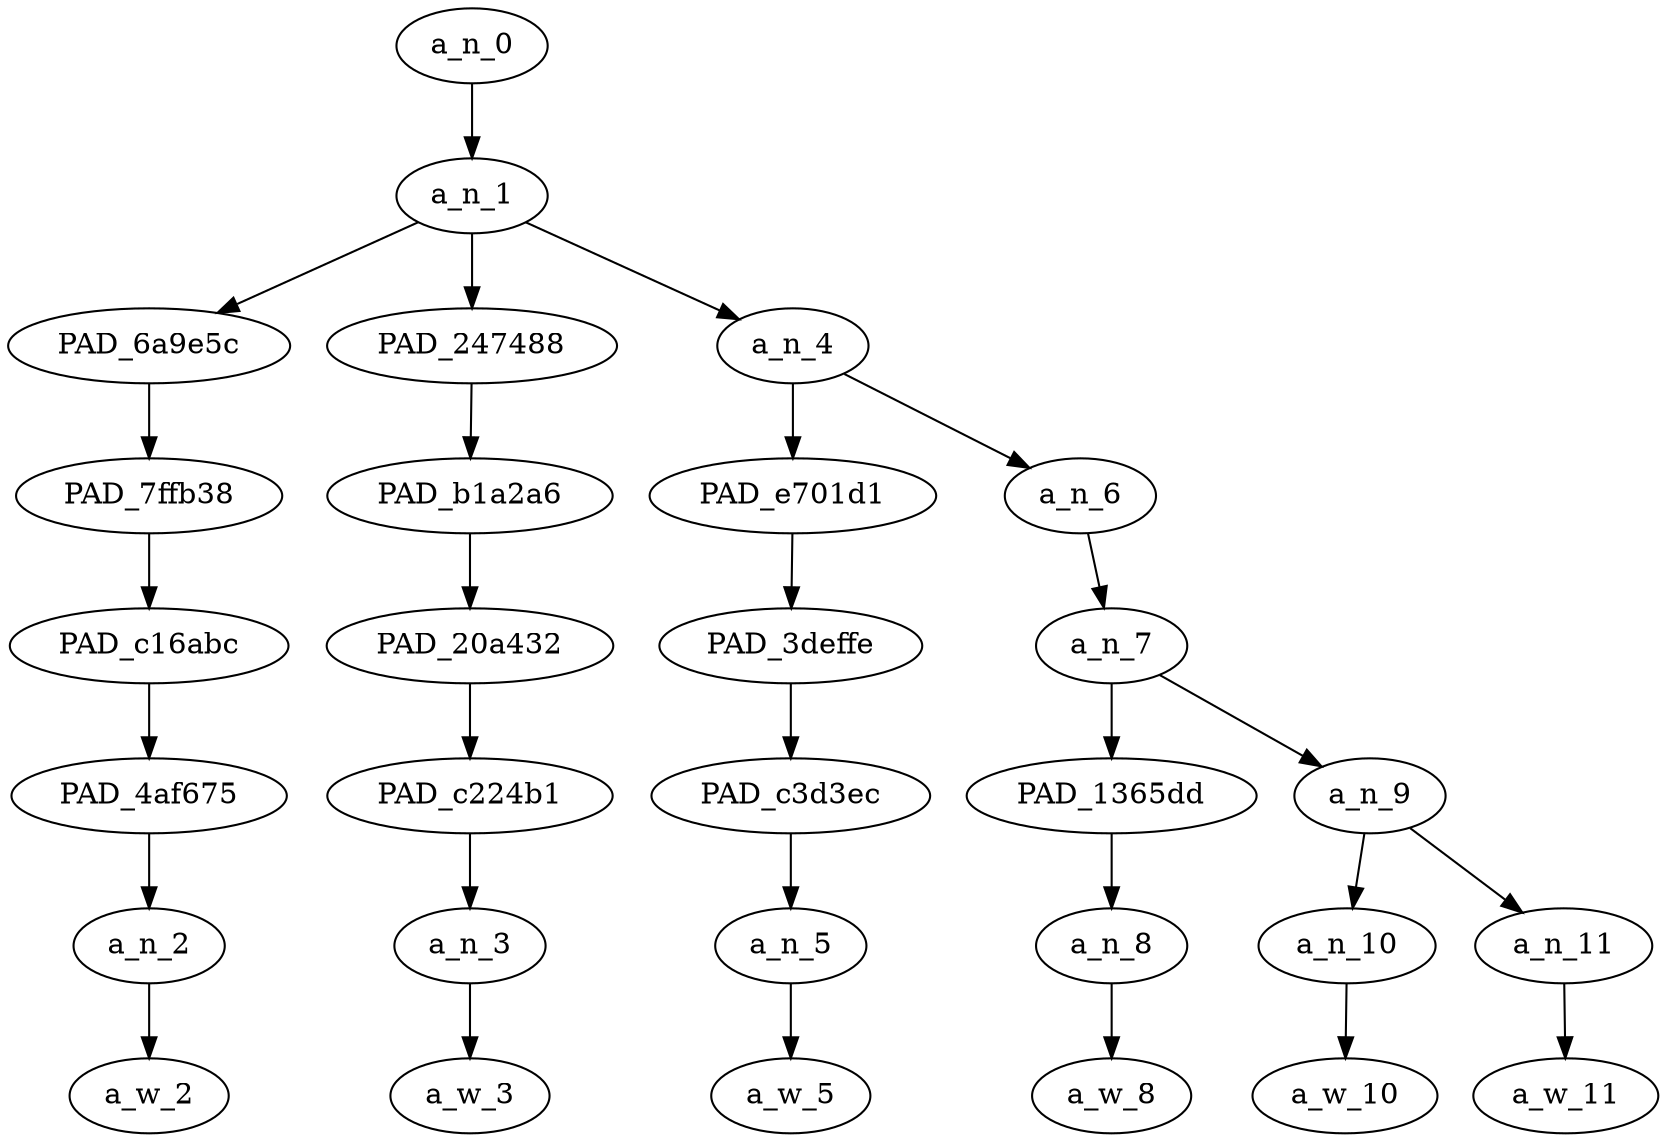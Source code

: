 strict digraph "" {
	a_n_0	[div_dir=-1,
		index=0,
		level=7,
		pos="1.2916666666666667,7!",
		text_span="[0, 1, 2, 3, 4, 5]",
		value=0.99999997];
	a_n_1	[div_dir=-1,
		index=0,
		level=6,
		pos="1.2916666666666667,6!",
		text_span="[0, 1, 2, 3, 4, 5]",
		value=0.99928495];
	a_n_0 -> a_n_1;
	PAD_6a9e5c	[div_dir=-1,
		index=0,
		level=5,
		pos="0.0,5!",
		text_span="[0]",
		value=0.12283068];
	a_n_1 -> PAD_6a9e5c;
	PAD_247488	[div_dir=1,
		index=1,
		level=5,
		pos="1.0,5!",
		text_span="[1]",
		value=0.12135524];
	a_n_1 -> PAD_247488;
	a_n_4	[div_dir=-1,
		index=2,
		level=5,
		pos="2.875,5!",
		text_span="[2, 3, 4, 5]",
		value=0.75438401];
	a_n_1 -> a_n_4;
	PAD_7ffb38	[div_dir=-1,
		index=0,
		level=4,
		pos="0.0,4!",
		text_span="[0]",
		value=0.12283068];
	PAD_6a9e5c -> PAD_7ffb38;
	PAD_c16abc	[div_dir=-1,
		index=0,
		level=3,
		pos="0.0,3!",
		text_span="[0]",
		value=0.12283068];
	PAD_7ffb38 -> PAD_c16abc;
	PAD_4af675	[div_dir=-1,
		index=0,
		level=2,
		pos="0.0,2!",
		text_span="[0]",
		value=0.12283068];
	PAD_c16abc -> PAD_4af675;
	a_n_2	[div_dir=-1,
		index=0,
		level=1,
		pos="0.0,1!",
		text_span="[0]",
		value=0.12283068];
	PAD_4af675 -> a_n_2;
	a_w_2	[div_dir=0,
		index=0,
		level=0,
		pos="0,0!",
		text_span="[0]",
		value=do];
	a_n_2 -> a_w_2;
	PAD_b1a2a6	[div_dir=1,
		index=1,
		level=4,
		pos="1.0,4!",
		text_span="[1]",
		value=0.12135524];
	PAD_247488 -> PAD_b1a2a6;
	PAD_20a432	[div_dir=1,
		index=1,
		level=3,
		pos="1.0,3!",
		text_span="[1]",
		value=0.12135524];
	PAD_b1a2a6 -> PAD_20a432;
	PAD_c224b1	[div_dir=1,
		index=1,
		level=2,
		pos="1.0,2!",
		text_span="[1]",
		value=0.12135524];
	PAD_20a432 -> PAD_c224b1;
	a_n_3	[div_dir=1,
		index=1,
		level=1,
		pos="1.0,1!",
		text_span="[1]",
		value=0.12135524];
	PAD_c224b1 -> a_n_3;
	a_w_3	[div_dir=0,
		index=1,
		level=0,
		pos="1,0!",
		text_span="[1]",
		value=not];
	a_n_3 -> a_w_3;
	PAD_e701d1	[div_dir=-1,
		index=2,
		level=4,
		pos="2.0,4!",
		text_span="[2]",
		value=0.23783872];
	a_n_4 -> PAD_e701d1;
	a_n_6	[div_dir=-1,
		index=3,
		level=4,
		pos="3.75,4!",
		text_span="[3, 4, 5]",
		value=0.51543058];
	a_n_4 -> a_n_6;
	PAD_3deffe	[div_dir=-1,
		index=2,
		level=3,
		pos="2.0,3!",
		text_span="[2]",
		value=0.23783872];
	PAD_e701d1 -> PAD_3deffe;
	PAD_c3d3ec	[div_dir=-1,
		index=2,
		level=2,
		pos="2.0,2!",
		text_span="[2]",
		value=0.23783872];
	PAD_3deffe -> PAD_c3d3ec;
	a_n_5	[div_dir=-1,
		index=2,
		level=1,
		pos="2.0,1!",
		text_span="[2]",
		value=0.23783872];
	PAD_c3d3ec -> a_n_5;
	a_w_5	[div_dir=0,
		index=2,
		level=0,
		pos="2,0!",
		text_span="[2]",
		value=forget];
	a_n_5 -> a_w_5;
	a_n_7	[div_dir=-1,
		index=3,
		level=3,
		pos="3.75,3!",
		text_span="[3, 4, 5]",
		value=0.51511011];
	a_n_6 -> a_n_7;
	PAD_1365dd	[div_dir=1,
		index=3,
		level=2,
		pos="3.0,2!",
		text_span="[3]",
		value=0.10048425];
	a_n_7 -> PAD_1365dd;
	a_n_9	[div_dir=-1,
		index=4,
		level=2,
		pos="4.5,2!",
		text_span="[4, 5]",
		value=0.41430540];
	a_n_7 -> a_n_9;
	a_n_8	[div_dir=1,
		index=3,
		level=1,
		pos="3.0,1!",
		text_span="[3]",
		value=0.10048425];
	PAD_1365dd -> a_n_8;
	a_w_8	[div_dir=0,
		index=3,
		level=0,
		pos="3,0!",
		text_span="[3]",
		value=to];
	a_n_8 -> a_w_8;
	a_n_10	[div_dir=-1,
		index=4,
		level=1,
		pos="4.0,1!",
		text_span="[4]",
		value=0.23725130];
	a_n_9 -> a_n_10;
	a_n_11	[div_dir=-1,
		index=5,
		level=1,
		pos="5.0,1!",
		text_span="[5]",
		value=0.17650329];
	a_n_9 -> a_n_11;
	a_w_10	[div_dir=0,
		index=4,
		level=0,
		pos="4,0!",
		text_span="[4]",
		value=kill];
	a_n_10 -> a_w_10;
	a_w_11	[div_dir=0,
		index=5,
		level=0,
		pos="5,0!",
		text_span="[5]",
		value=yourself];
	a_n_11 -> a_w_11;
}

